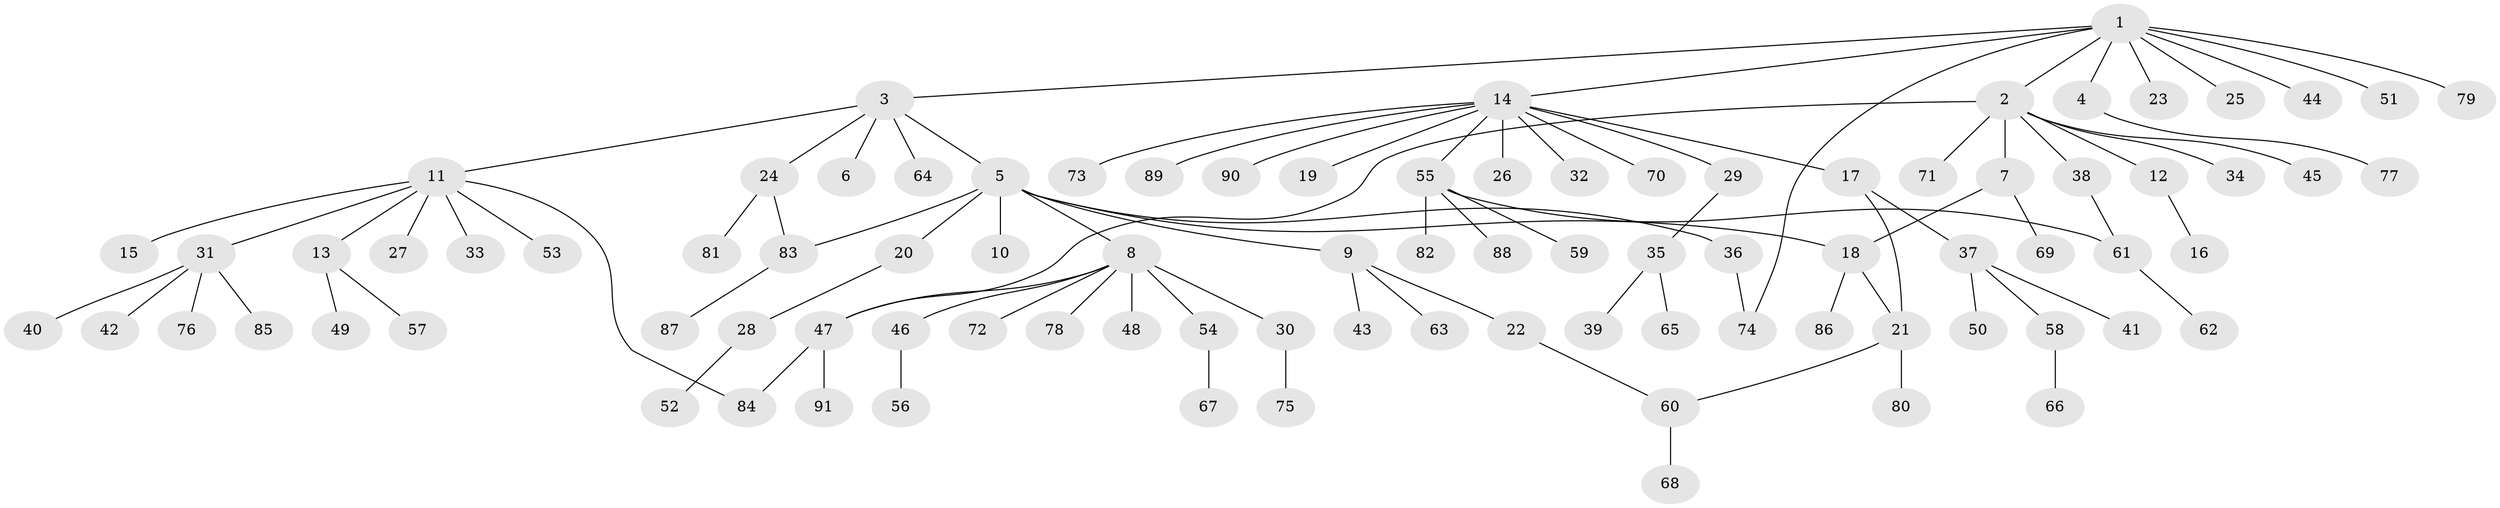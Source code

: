 // coarse degree distribution, {1: 0.7777777777777778, 2: 0.09523809523809523, 17: 0.031746031746031744, 3: 0.015873015873015872, 4: 0.015873015873015872, 5: 0.015873015873015872, 8: 0.015873015873015872, 7: 0.015873015873015872, 10: 0.015873015873015872}
// Generated by graph-tools (version 1.1) at 2025/50/03/04/25 21:50:13]
// undirected, 91 vertices, 98 edges
graph export_dot {
graph [start="1"]
  node [color=gray90,style=filled];
  1;
  2;
  3;
  4;
  5;
  6;
  7;
  8;
  9;
  10;
  11;
  12;
  13;
  14;
  15;
  16;
  17;
  18;
  19;
  20;
  21;
  22;
  23;
  24;
  25;
  26;
  27;
  28;
  29;
  30;
  31;
  32;
  33;
  34;
  35;
  36;
  37;
  38;
  39;
  40;
  41;
  42;
  43;
  44;
  45;
  46;
  47;
  48;
  49;
  50;
  51;
  52;
  53;
  54;
  55;
  56;
  57;
  58;
  59;
  60;
  61;
  62;
  63;
  64;
  65;
  66;
  67;
  68;
  69;
  70;
  71;
  72;
  73;
  74;
  75;
  76;
  77;
  78;
  79;
  80;
  81;
  82;
  83;
  84;
  85;
  86;
  87;
  88;
  89;
  90;
  91;
  1 -- 2;
  1 -- 3;
  1 -- 4;
  1 -- 14;
  1 -- 23;
  1 -- 25;
  1 -- 44;
  1 -- 51;
  1 -- 74;
  1 -- 79;
  2 -- 7;
  2 -- 12;
  2 -- 34;
  2 -- 38;
  2 -- 45;
  2 -- 47;
  2 -- 71;
  3 -- 5;
  3 -- 6;
  3 -- 11;
  3 -- 24;
  3 -- 64;
  4 -- 77;
  5 -- 8;
  5 -- 9;
  5 -- 10;
  5 -- 18;
  5 -- 20;
  5 -- 36;
  5 -- 83;
  7 -- 18;
  7 -- 69;
  8 -- 30;
  8 -- 46;
  8 -- 47;
  8 -- 48;
  8 -- 54;
  8 -- 72;
  8 -- 78;
  9 -- 22;
  9 -- 43;
  9 -- 63;
  11 -- 13;
  11 -- 15;
  11 -- 27;
  11 -- 31;
  11 -- 33;
  11 -- 53;
  11 -- 84;
  12 -- 16;
  13 -- 49;
  13 -- 57;
  14 -- 17;
  14 -- 19;
  14 -- 26;
  14 -- 29;
  14 -- 32;
  14 -- 55;
  14 -- 70;
  14 -- 73;
  14 -- 89;
  14 -- 90;
  17 -- 21;
  17 -- 37;
  18 -- 21;
  18 -- 86;
  20 -- 28;
  21 -- 60;
  21 -- 80;
  22 -- 60;
  24 -- 81;
  24 -- 83;
  28 -- 52;
  29 -- 35;
  30 -- 75;
  31 -- 40;
  31 -- 42;
  31 -- 76;
  31 -- 85;
  35 -- 39;
  35 -- 65;
  36 -- 74;
  37 -- 41;
  37 -- 50;
  37 -- 58;
  38 -- 61;
  46 -- 56;
  47 -- 84;
  47 -- 91;
  54 -- 67;
  55 -- 59;
  55 -- 61;
  55 -- 82;
  55 -- 88;
  58 -- 66;
  60 -- 68;
  61 -- 62;
  83 -- 87;
}
